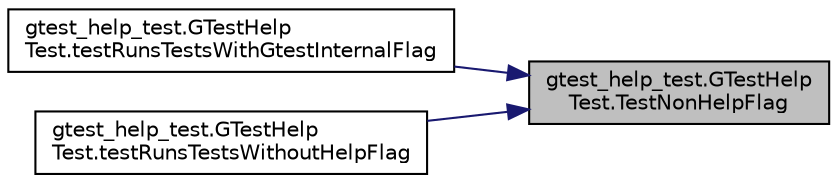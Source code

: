 digraph "gtest_help_test.GTestHelpTest.TestNonHelpFlag"
{
 // LATEX_PDF_SIZE
  edge [fontname="Helvetica",fontsize="10",labelfontname="Helvetica",labelfontsize="10"];
  node [fontname="Helvetica",fontsize="10",shape=record];
  rankdir="RL";
  Node1 [label="gtest_help_test.GTestHelp\lTest.TestNonHelpFlag",height=0.2,width=0.4,color="black", fillcolor="grey75", style="filled", fontcolor="black",tooltip=" "];
  Node1 -> Node2 [dir="back",color="midnightblue",fontsize="10",style="solid",fontname="Helvetica"];
  Node2 [label="gtest_help_test.GTestHelp\lTest.testRunsTestsWithGtestInternalFlag",height=0.2,width=0.4,color="black", fillcolor="white", style="filled",URL="$classgtest__help__test_1_1_g_test_help_test.html#a0ebec2e3154d22a63e362d2196f9c638",tooltip=" "];
  Node1 -> Node3 [dir="back",color="midnightblue",fontsize="10",style="solid",fontname="Helvetica"];
  Node3 [label="gtest_help_test.GTestHelp\lTest.testRunsTestsWithoutHelpFlag",height=0.2,width=0.4,color="black", fillcolor="white", style="filled",URL="$classgtest__help__test_1_1_g_test_help_test.html#ae7831f92e8e3763c07afb908915b3d20",tooltip=" "];
}
